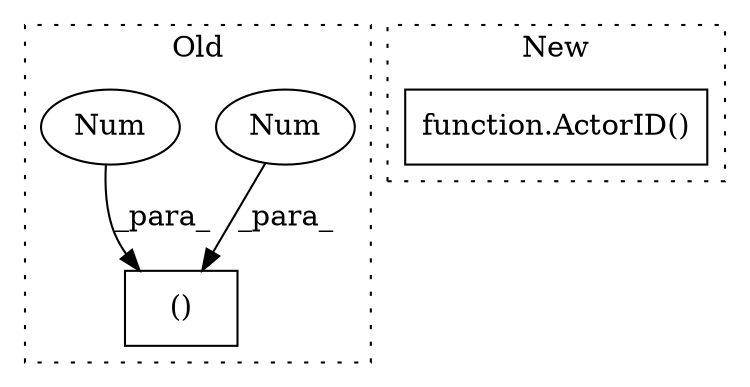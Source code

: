 digraph G {
subgraph cluster0 {
1 [label="()" a="54" s="6546" l="3" shape="box"];
3 [label="Num" a="76" s="6545" l="1" shape="ellipse"];
4 [label="Num" a="76" s="6548" l="1" shape="ellipse"];
label = "Old";
style="dotted";
}
subgraph cluster1 {
2 [label="function.ActorID()" a="75" s="6574" l="31" shape="box"];
label = "New";
style="dotted";
}
3 -> 1 [label="_para_"];
4 -> 1 [label="_para_"];
}